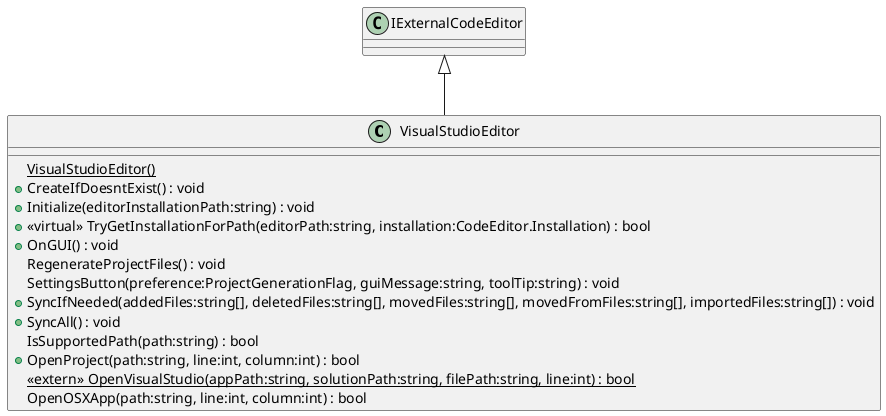 @startuml
class VisualStudioEditor {
    {static} VisualStudioEditor()
    + CreateIfDoesntExist() : void
    + Initialize(editorInstallationPath:string) : void
    + <<virtual>> TryGetInstallationForPath(editorPath:string, installation:CodeEditor.Installation) : bool
    + OnGUI() : void
    RegenerateProjectFiles() : void
    SettingsButton(preference:ProjectGenerationFlag, guiMessage:string, toolTip:string) : void
    + SyncIfNeeded(addedFiles:string[], deletedFiles:string[], movedFiles:string[], movedFromFiles:string[], importedFiles:string[]) : void
    + SyncAll() : void
    IsSupportedPath(path:string) : bool
    + OpenProject(path:string, line:int, column:int) : bool
    {static} <<extern>> OpenVisualStudio(appPath:string, solutionPath:string, filePath:string, line:int) : bool
    OpenOSXApp(path:string, line:int, column:int) : bool
}
IExternalCodeEditor <|-- VisualStudioEditor
@enduml
